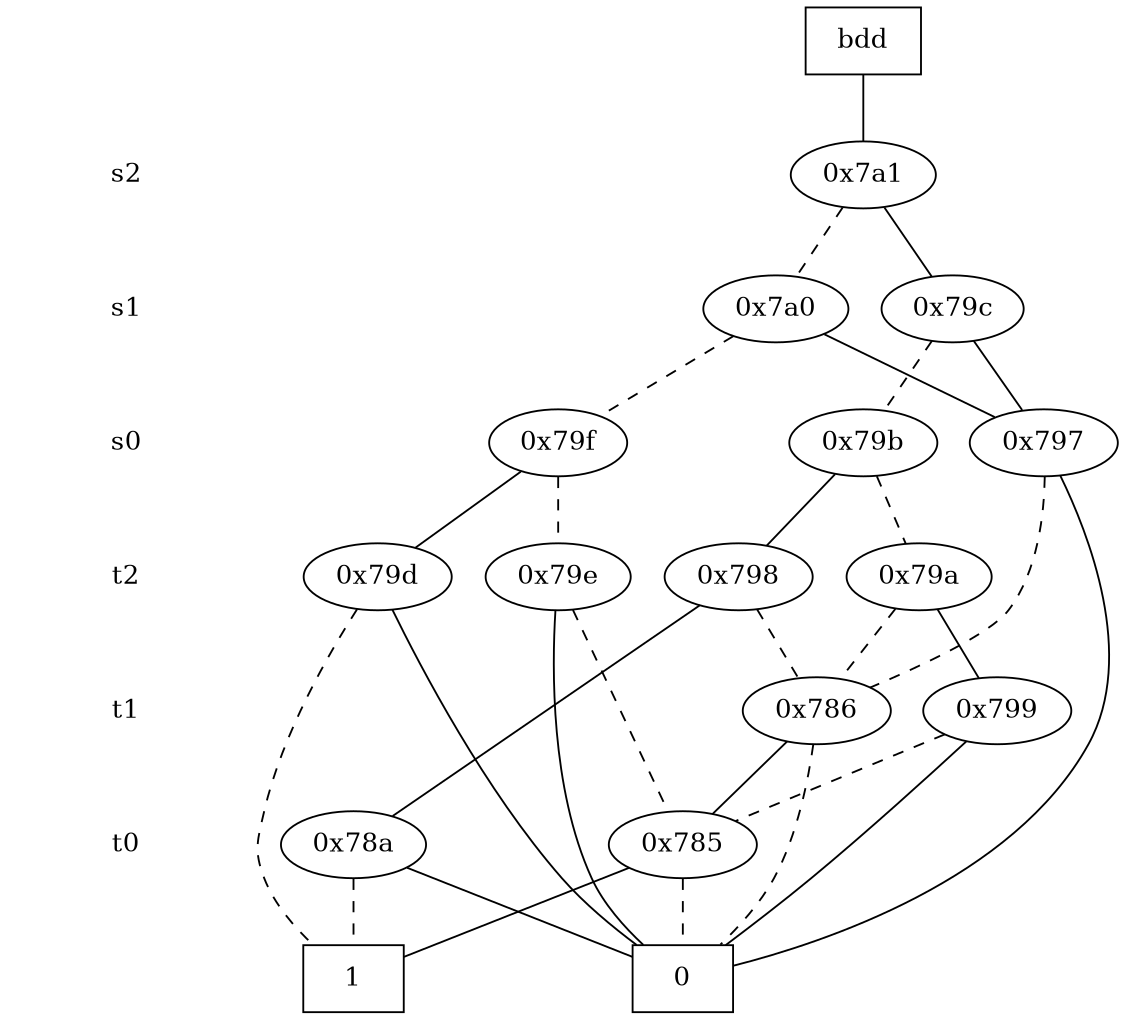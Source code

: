 digraph "DD" {
size = "7.5,10"
center = true;
edge [dir = none];
{ node [shape = plaintext];
  edge [style = invis];
  "CONST NODES" [style = invis];
" s2 " -> " s1 " -> " s0 " -> " t2 " -> " t1 " -> " t0 " -> "CONST NODES"; 
}
{ rank = same; node [shape = box]; edge [style = invis];
"  bdd  "; }
{ rank = same; " s2 ";
"0x7a1";
}
{ rank = same; " s1 ";
"0x79c";
"0x7a0";
}
{ rank = same; " s0 ";
"0x797";
"0x79f";
"0x79b";
}
{ rank = same; " t2 ";
"0x798";
"0x79e";
"0x79d";
"0x79a";
}
{ rank = same; " t1 ";
"0x799";
"0x786";
}
{ rank = same; " t0 ";
"0x785";
"0x78a";
}
{ rank = same; "CONST NODES";
{ node [shape = box]; "0x711";
"0x710";
}
}
"  bdd  " -> "0x7a1" [style = solid];
"0x7a1" -> "0x79c";
"0x7a1" -> "0x7a0" [style = dashed];
"0x79c" -> "0x797";
"0x79c" -> "0x79b" [style = dashed];
"0x7a0" -> "0x797";
"0x7a0" -> "0x79f" [style = dashed];
"0x797" -> "0x711";
"0x797" -> "0x786" [style = dashed];
"0x79f" -> "0x79d";
"0x79f" -> "0x79e" [style = dashed];
"0x79b" -> "0x798";
"0x79b" -> "0x79a" [style = dashed];
"0x798" -> "0x78a";
"0x798" -> "0x786" [style = dashed];
"0x79e" -> "0x711";
"0x79e" -> "0x785" [style = dashed];
"0x79d" -> "0x711";
"0x79d" -> "0x710" [style = dashed];
"0x79a" -> "0x799";
"0x79a" -> "0x786" [style = dashed];
"0x799" -> "0x711";
"0x799" -> "0x785" [style = dashed];
"0x786" -> "0x785";
"0x786" -> "0x711" [style = dashed];
"0x785" -> "0x710";
"0x785" -> "0x711" [style = dashed];
"0x78a" -> "0x711";
"0x78a" -> "0x710" [style = dashed];
"0x711" [label = "0"];
"0x710" [label = "1"];
}
